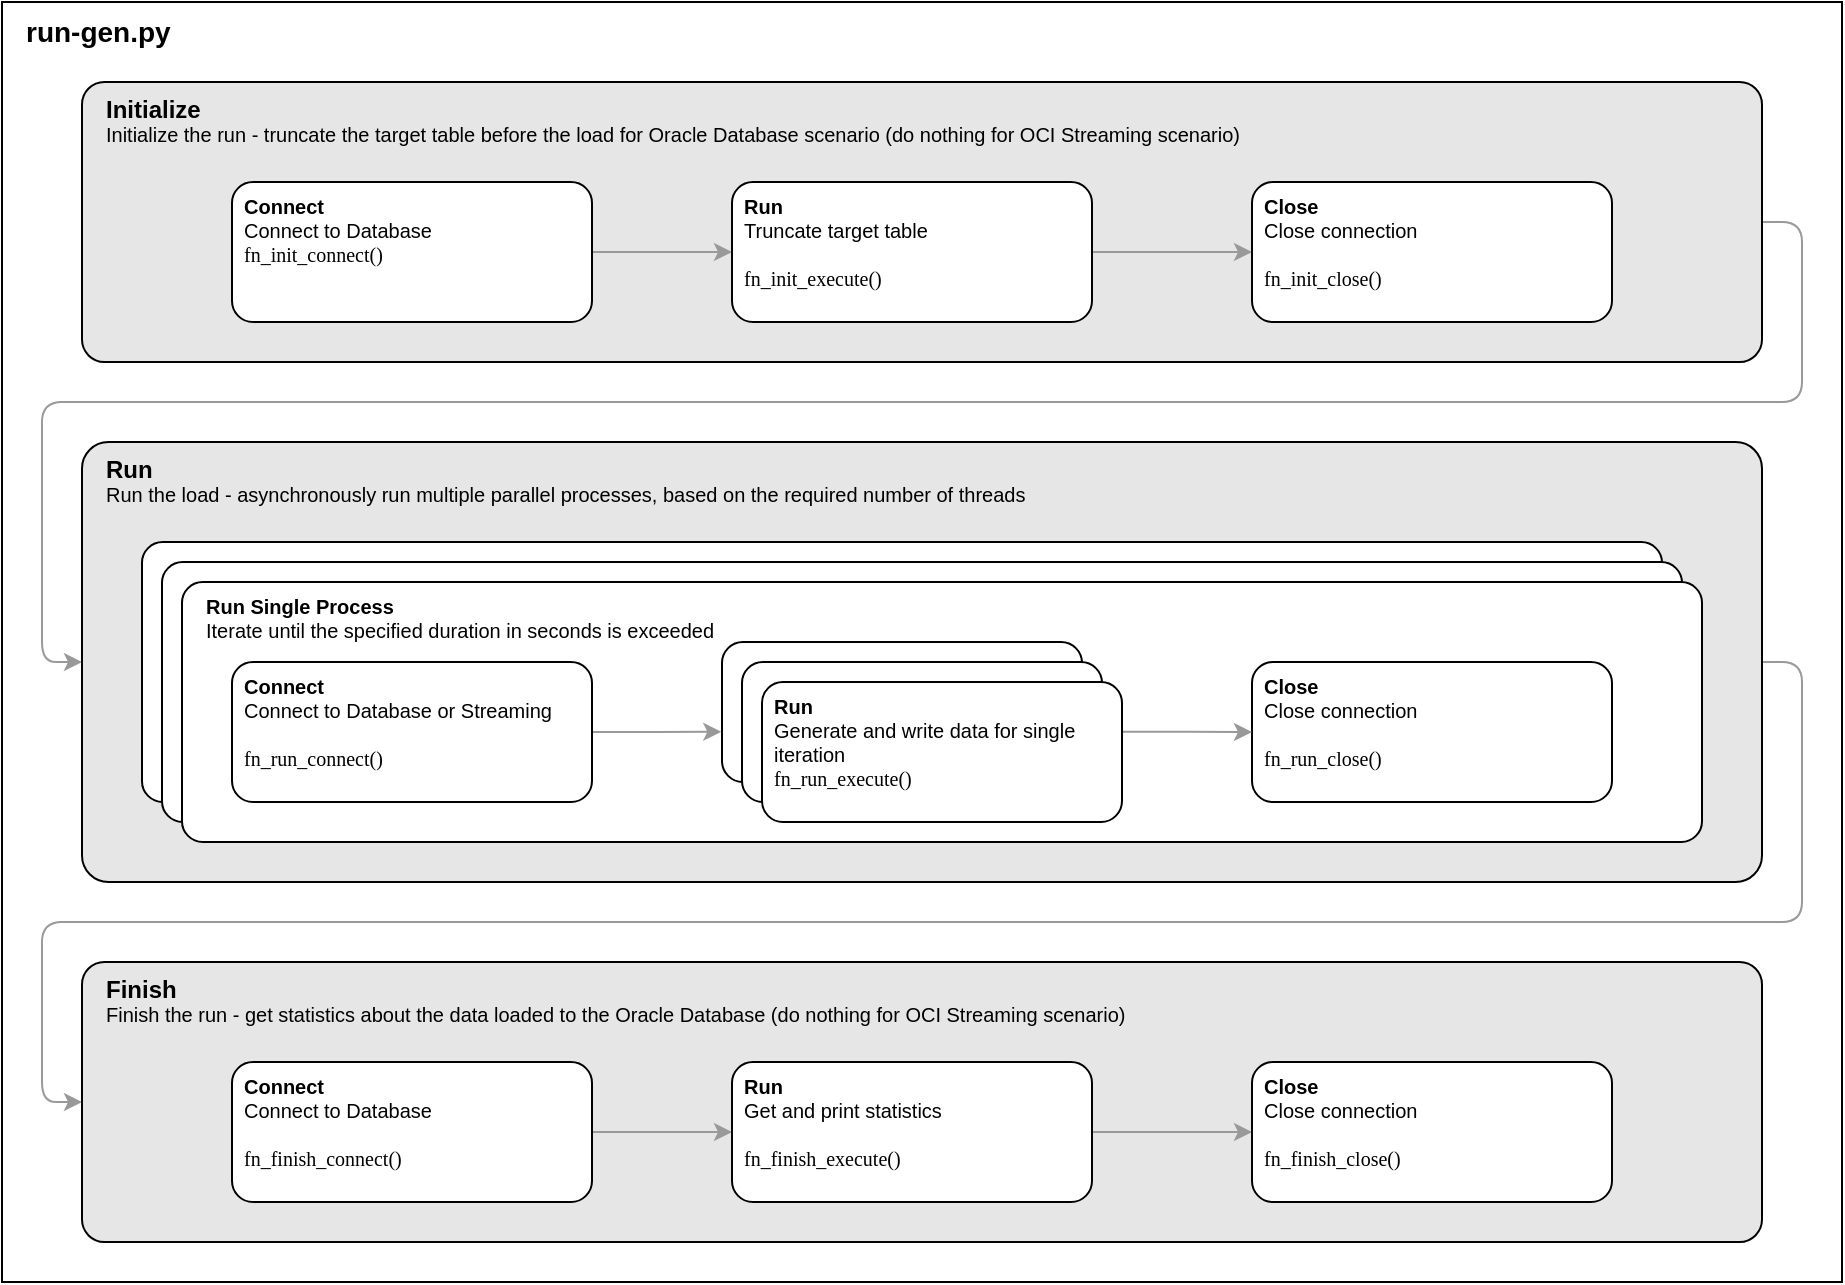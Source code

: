 <mxfile version="24.5.1" type="device">
  <diagram id="4VbordraoObzrbYQRHzU" name="run">
    <mxGraphModel dx="1430" dy="826" grid="1" gridSize="10" guides="1" tooltips="1" connect="1" arrows="1" fold="1" page="1" pageScale="1" pageWidth="1169" pageHeight="827" math="0" shadow="0">
      <root>
        <mxCell id="0" />
        <mxCell id="1" parent="0" />
        <mxCell id="KjfulKAbPI7neExfZQct-23" value="&lt;div style=&quot;font-size: 14px;&quot;&gt;&lt;b style=&quot;font-size: 14px;&quot;&gt;run-gen.py&lt;/b&gt;&lt;/div&gt;" style="rounded=0;whiteSpace=wrap;html=1;fontSize=14;align=left;spacingLeft=10;spacingRight=4;verticalAlign=top;arcSize=8;" vertex="1" parent="1">
          <mxGeometry x="40" y="40" width="920" height="640" as="geometry" />
        </mxCell>
        <mxCell id="KjfulKAbPI7neExfZQct-15" style="edgeStyle=orthogonalEdgeStyle;rounded=1;orthogonalLoop=1;jettySize=auto;html=1;exitX=1;exitY=0.5;exitDx=0;exitDy=0;entryX=0;entryY=0.5;entryDx=0;entryDy=0;curved=0;strokeColor=#999999;" edge="1" parent="1" source="PQRysiudLoznUfIGEcdL-1" target="KjfulKAbPI7neExfZQct-4">
          <mxGeometry relative="1" as="geometry" />
        </mxCell>
        <mxCell id="PQRysiudLoznUfIGEcdL-1" value="&lt;b&gt;&lt;font style=&quot;font-size: 12px;&quot;&gt;Initialize&lt;/font&gt;&lt;/b&gt;&lt;div&gt;Initialize the run - truncate the target table before the load for Oracle Database scenario (do nothing for OCI Streaming scenario)&lt;/div&gt;&lt;div&gt;&lt;br&gt;&lt;/div&gt;" style="rounded=1;whiteSpace=wrap;html=1;fontSize=10;align=left;spacingLeft=10;spacingRight=4;verticalAlign=top;arcSize=8;fillColor=#E6E6E6;" vertex="1" parent="1">
          <mxGeometry x="80" y="80" width="840" height="140" as="geometry" />
        </mxCell>
        <mxCell id="KjfulKAbPI7neExfZQct-2" style="edgeStyle=orthogonalEdgeStyle;rounded=0;orthogonalLoop=1;jettySize=auto;html=1;exitX=1;exitY=0.5;exitDx=0;exitDy=0;entryX=0;entryY=0.5;entryDx=0;entryDy=0;strokeColor=#999999;" edge="1" parent="1" source="PQRysiudLoznUfIGEcdL-2" target="PQRysiudLoznUfIGEcdL-3">
          <mxGeometry relative="1" as="geometry" />
        </mxCell>
        <mxCell id="PQRysiudLoznUfIGEcdL-2" value="&lt;b&gt;Connect&lt;/b&gt;&lt;div&gt;&lt;span style=&quot;background-color: initial;&quot;&gt;Connect to Database&lt;/span&gt;&lt;/div&gt;&lt;div&gt;&lt;font face=&quot;Consolas&quot;&gt;fn_init_connect()&lt;/font&gt;&lt;/div&gt;" style="rounded=1;whiteSpace=wrap;html=1;fontSize=10;align=left;spacingLeft=4;spacingRight=4;verticalAlign=top;" vertex="1" parent="1">
          <mxGeometry x="155" y="130" width="180" height="70" as="geometry" />
        </mxCell>
        <mxCell id="KjfulKAbPI7neExfZQct-3" style="edgeStyle=orthogonalEdgeStyle;rounded=0;orthogonalLoop=1;jettySize=auto;html=1;exitX=1;exitY=0.5;exitDx=0;exitDy=0;entryX=0;entryY=0.5;entryDx=0;entryDy=0;strokeColor=#999999;" edge="1" parent="1" source="PQRysiudLoznUfIGEcdL-3" target="KjfulKAbPI7neExfZQct-1">
          <mxGeometry relative="1" as="geometry" />
        </mxCell>
        <mxCell id="PQRysiudLoznUfIGEcdL-3" value="&lt;b&gt;Run&lt;/b&gt;&lt;div&gt;&lt;span style=&quot;background-color: initial;&quot;&gt;Truncate target table&lt;/span&gt;&lt;br&gt;&lt;/div&gt;&lt;div&gt;&lt;br&gt;&lt;/div&gt;&lt;div&gt;&lt;font face=&quot;Consolas&quot;&gt;fn_init_execute()&lt;/font&gt;&lt;/div&gt;" style="rounded=1;whiteSpace=wrap;html=1;fontSize=10;align=left;spacingLeft=4;spacingRight=4;verticalAlign=top;" vertex="1" parent="1">
          <mxGeometry x="405" y="130" width="180" height="70" as="geometry" />
        </mxCell>
        <mxCell id="KjfulKAbPI7neExfZQct-1" value="&lt;b&gt;Close&lt;/b&gt;&lt;div&gt;&lt;span style=&quot;background-color: initial;&quot;&gt;Close connection&lt;/span&gt;&lt;br&gt;&lt;/div&gt;&lt;div&gt;&lt;br&gt;&lt;/div&gt;&lt;div&gt;&lt;font face=&quot;Consolas&quot;&gt;fn_init_close()&lt;/font&gt;&lt;/div&gt;" style="rounded=1;whiteSpace=wrap;html=1;fontSize=10;align=left;spacingLeft=4;spacingRight=4;verticalAlign=top;" vertex="1" parent="1">
          <mxGeometry x="665" y="130" width="180" height="70" as="geometry" />
        </mxCell>
        <mxCell id="KjfulKAbPI7neExfZQct-22" style="edgeStyle=orthogonalEdgeStyle;rounded=1;orthogonalLoop=1;jettySize=auto;html=1;exitX=1;exitY=0.5;exitDx=0;exitDy=0;entryX=0;entryY=0.5;entryDx=0;entryDy=0;curved=0;strokeColor=#999999;" edge="1" parent="1" source="KjfulKAbPI7neExfZQct-4" target="KjfulKAbPI7neExfZQct-16">
          <mxGeometry relative="1" as="geometry" />
        </mxCell>
        <mxCell id="KjfulKAbPI7neExfZQct-4" value="&lt;b&gt;&lt;font style=&quot;font-size: 12px;&quot;&gt;Run&lt;/font&gt;&lt;/b&gt;&lt;div&gt;Run the load - asynchronously run multiple parallel processes, based on the required number of threads&lt;/div&gt;" style="rounded=1;whiteSpace=wrap;html=1;fontSize=10;align=left;spacingLeft=10;spacingRight=4;verticalAlign=top;arcSize=6;fillColor=#E6E6E6;" vertex="1" parent="1">
          <mxGeometry x="80" y="260" width="840" height="220" as="geometry" />
        </mxCell>
        <mxCell id="KjfulKAbPI7neExfZQct-5" value="&lt;div&gt;&lt;br&gt;&lt;/div&gt;" style="rounded=1;whiteSpace=wrap;html=1;fontSize=10;align=left;spacingLeft=10;spacingRight=4;verticalAlign=top;arcSize=8;" vertex="1" parent="1">
          <mxGeometry x="110" y="310" width="760" height="130" as="geometry" />
        </mxCell>
        <mxCell id="KjfulKAbPI7neExfZQct-6" value="&lt;div&gt;&lt;br&gt;&lt;/div&gt;" style="rounded=1;whiteSpace=wrap;html=1;fontSize=10;align=left;spacingLeft=10;spacingRight=4;verticalAlign=top;arcSize=8;" vertex="1" parent="1">
          <mxGeometry x="120" y="320" width="760" height="130" as="geometry" />
        </mxCell>
        <mxCell id="KjfulKAbPI7neExfZQct-7" value="&lt;b&gt;Run Single Process&lt;/b&gt;&lt;div&gt;Iterate until the specified duration in seconds is exceeded&lt;/div&gt;&lt;div&gt;&lt;br&gt;&lt;/div&gt;" style="rounded=1;whiteSpace=wrap;html=1;fontSize=10;align=left;spacingLeft=10;spacingRight=4;verticalAlign=top;arcSize=8;" vertex="1" parent="1">
          <mxGeometry x="130" y="330" width="760" height="130" as="geometry" />
        </mxCell>
        <mxCell id="KjfulKAbPI7neExfZQct-13" style="edgeStyle=orthogonalEdgeStyle;rounded=0;orthogonalLoop=1;jettySize=auto;html=1;exitX=1;exitY=0.5;exitDx=0;exitDy=0;entryX=-0.002;entryY=0.641;entryDx=0;entryDy=0;entryPerimeter=0;strokeColor=#999999;" edge="1" parent="1" source="KjfulKAbPI7neExfZQct-8" target="KjfulKAbPI7neExfZQct-9">
          <mxGeometry relative="1" as="geometry" />
        </mxCell>
        <mxCell id="KjfulKAbPI7neExfZQct-8" value="&lt;b&gt;Connect&lt;/b&gt;&lt;div&gt;&lt;span style=&quot;background-color: initial;&quot;&gt;Connect to Database or Streaming&lt;/span&gt;&lt;/div&gt;&lt;div&gt;&lt;br&gt;&lt;/div&gt;&lt;div&gt;&lt;font face=&quot;Consolas&quot;&gt;fn_run_connect()&lt;/font&gt;&lt;/div&gt;" style="rounded=1;whiteSpace=wrap;html=1;fontSize=10;align=left;spacingLeft=4;spacingRight=4;verticalAlign=top;" vertex="1" parent="1">
          <mxGeometry x="155" y="370" width="180" height="70" as="geometry" />
        </mxCell>
        <mxCell id="KjfulKAbPI7neExfZQct-9" value="" style="rounded=1;whiteSpace=wrap;html=1;fontSize=10;align=left;spacingLeft=4;spacingRight=4;verticalAlign=top;" vertex="1" parent="1">
          <mxGeometry x="400" y="360" width="180" height="70" as="geometry" />
        </mxCell>
        <mxCell id="KjfulKAbPI7neExfZQct-10" value="&lt;b&gt;Close&lt;/b&gt;&lt;div&gt;&lt;span style=&quot;background-color: initial;&quot;&gt;Close connection&lt;/span&gt;&lt;br&gt;&lt;/div&gt;&lt;div&gt;&lt;br&gt;&lt;/div&gt;&lt;div&gt;&lt;font face=&quot;Consolas&quot;&gt;fn_run_close()&lt;/font&gt;&lt;/div&gt;" style="rounded=1;whiteSpace=wrap;html=1;fontSize=10;align=left;spacingLeft=4;spacingRight=4;verticalAlign=top;" vertex="1" parent="1">
          <mxGeometry x="665" y="370" width="180" height="70" as="geometry" />
        </mxCell>
        <mxCell id="KjfulKAbPI7neExfZQct-11" value="" style="rounded=1;whiteSpace=wrap;html=1;fontSize=10;align=left;spacingLeft=4;spacingRight=4;verticalAlign=top;" vertex="1" parent="1">
          <mxGeometry x="410" y="370" width="180" height="70" as="geometry" />
        </mxCell>
        <mxCell id="KjfulKAbPI7neExfZQct-14" style="edgeStyle=orthogonalEdgeStyle;rounded=0;orthogonalLoop=1;jettySize=auto;html=1;exitX=1.001;exitY=0.356;exitDx=0;exitDy=0;entryX=0;entryY=0.5;entryDx=0;entryDy=0;exitPerimeter=0;strokeColor=#999999;" edge="1" parent="1" source="KjfulKAbPI7neExfZQct-12" target="KjfulKAbPI7neExfZQct-10">
          <mxGeometry relative="1" as="geometry" />
        </mxCell>
        <mxCell id="KjfulKAbPI7neExfZQct-12" value="&lt;b&gt;Run&lt;/b&gt;&lt;div&gt;&lt;span style=&quot;background-color: initial;&quot;&gt;Generate and write data for single iteration&lt;/span&gt;&lt;/div&gt;&lt;div&gt;&lt;font face=&quot;Consolas&quot;&gt;fn_run_execute()&lt;/font&gt;&lt;/div&gt;" style="rounded=1;whiteSpace=wrap;html=1;fontSize=10;align=left;spacingLeft=4;spacingRight=4;verticalAlign=top;" vertex="1" parent="1">
          <mxGeometry x="420" y="380" width="180" height="70" as="geometry" />
        </mxCell>
        <mxCell id="KjfulKAbPI7neExfZQct-16" value="&lt;b&gt;&lt;font style=&quot;font-size: 12px;&quot;&gt;Finish&lt;/font&gt;&lt;/b&gt;&lt;div&gt;Finish the run - get statistics about the data loaded to the Oracle Database&amp;nbsp;&lt;span style=&quot;background-color: initial;&quot;&gt;(do nothing for OCI Streaming scenario)&lt;/span&gt;&lt;/div&gt;&lt;div&gt;&lt;br&gt;&lt;/div&gt;" style="rounded=1;whiteSpace=wrap;html=1;fontSize=10;align=left;spacingLeft=10;spacingRight=4;verticalAlign=top;arcSize=8;fillColor=#E6E6E6;" vertex="1" parent="1">
          <mxGeometry x="80" y="520" width="840" height="140" as="geometry" />
        </mxCell>
        <mxCell id="KjfulKAbPI7neExfZQct-17" style="edgeStyle=orthogonalEdgeStyle;rounded=0;orthogonalLoop=1;jettySize=auto;html=1;exitX=1;exitY=0.5;exitDx=0;exitDy=0;entryX=0;entryY=0.5;entryDx=0;entryDy=0;strokeColor=#999999;" edge="1" parent="1" source="KjfulKAbPI7neExfZQct-18" target="KjfulKAbPI7neExfZQct-20">
          <mxGeometry relative="1" as="geometry" />
        </mxCell>
        <mxCell id="KjfulKAbPI7neExfZQct-18" value="&lt;b&gt;Connect&lt;/b&gt;&lt;div&gt;&lt;span style=&quot;background-color: initial;&quot;&gt;Connect to Database&lt;/span&gt;&lt;/div&gt;&lt;div&gt;&lt;br&gt;&lt;/div&gt;&lt;div&gt;&lt;font face=&quot;Consolas&quot;&gt;fn_finish_connect()&lt;/font&gt;&lt;/div&gt;" style="rounded=1;whiteSpace=wrap;html=1;fontSize=10;align=left;spacingLeft=4;spacingRight=4;verticalAlign=top;" vertex="1" parent="1">
          <mxGeometry x="155" y="570" width="180" height="70" as="geometry" />
        </mxCell>
        <mxCell id="KjfulKAbPI7neExfZQct-19" style="edgeStyle=orthogonalEdgeStyle;rounded=0;orthogonalLoop=1;jettySize=auto;html=1;exitX=1;exitY=0.5;exitDx=0;exitDy=0;entryX=0;entryY=0.5;entryDx=0;entryDy=0;strokeColor=#999999;" edge="1" parent="1" source="KjfulKAbPI7neExfZQct-20" target="KjfulKAbPI7neExfZQct-21">
          <mxGeometry relative="1" as="geometry" />
        </mxCell>
        <mxCell id="KjfulKAbPI7neExfZQct-20" value="&lt;b&gt;Run&lt;/b&gt;&lt;div&gt;&lt;span style=&quot;background-color: initial;&quot;&gt;Get and print statistics&lt;/span&gt;&lt;br&gt;&lt;/div&gt;&lt;div&gt;&lt;br&gt;&lt;/div&gt;&lt;div&gt;&lt;font face=&quot;Consolas&quot;&gt;fn_finish_execute()&lt;/font&gt;&lt;/div&gt;" style="rounded=1;whiteSpace=wrap;html=1;fontSize=10;align=left;spacingLeft=4;spacingRight=4;verticalAlign=top;" vertex="1" parent="1">
          <mxGeometry x="405" y="570" width="180" height="70" as="geometry" />
        </mxCell>
        <mxCell id="KjfulKAbPI7neExfZQct-21" value="&lt;b&gt;Close&lt;/b&gt;&lt;div&gt;&lt;span style=&quot;background-color: initial;&quot;&gt;Close connection&lt;/span&gt;&lt;br&gt;&lt;/div&gt;&lt;div&gt;&lt;br&gt;&lt;/div&gt;&lt;div&gt;&lt;font face=&quot;Consolas&quot;&gt;fn_finish_close()&lt;/font&gt;&lt;/div&gt;" style="rounded=1;whiteSpace=wrap;html=1;fontSize=10;align=left;spacingLeft=4;spacingRight=4;verticalAlign=top;" vertex="1" parent="1">
          <mxGeometry x="665" y="570" width="180" height="70" as="geometry" />
        </mxCell>
      </root>
    </mxGraphModel>
  </diagram>
</mxfile>
